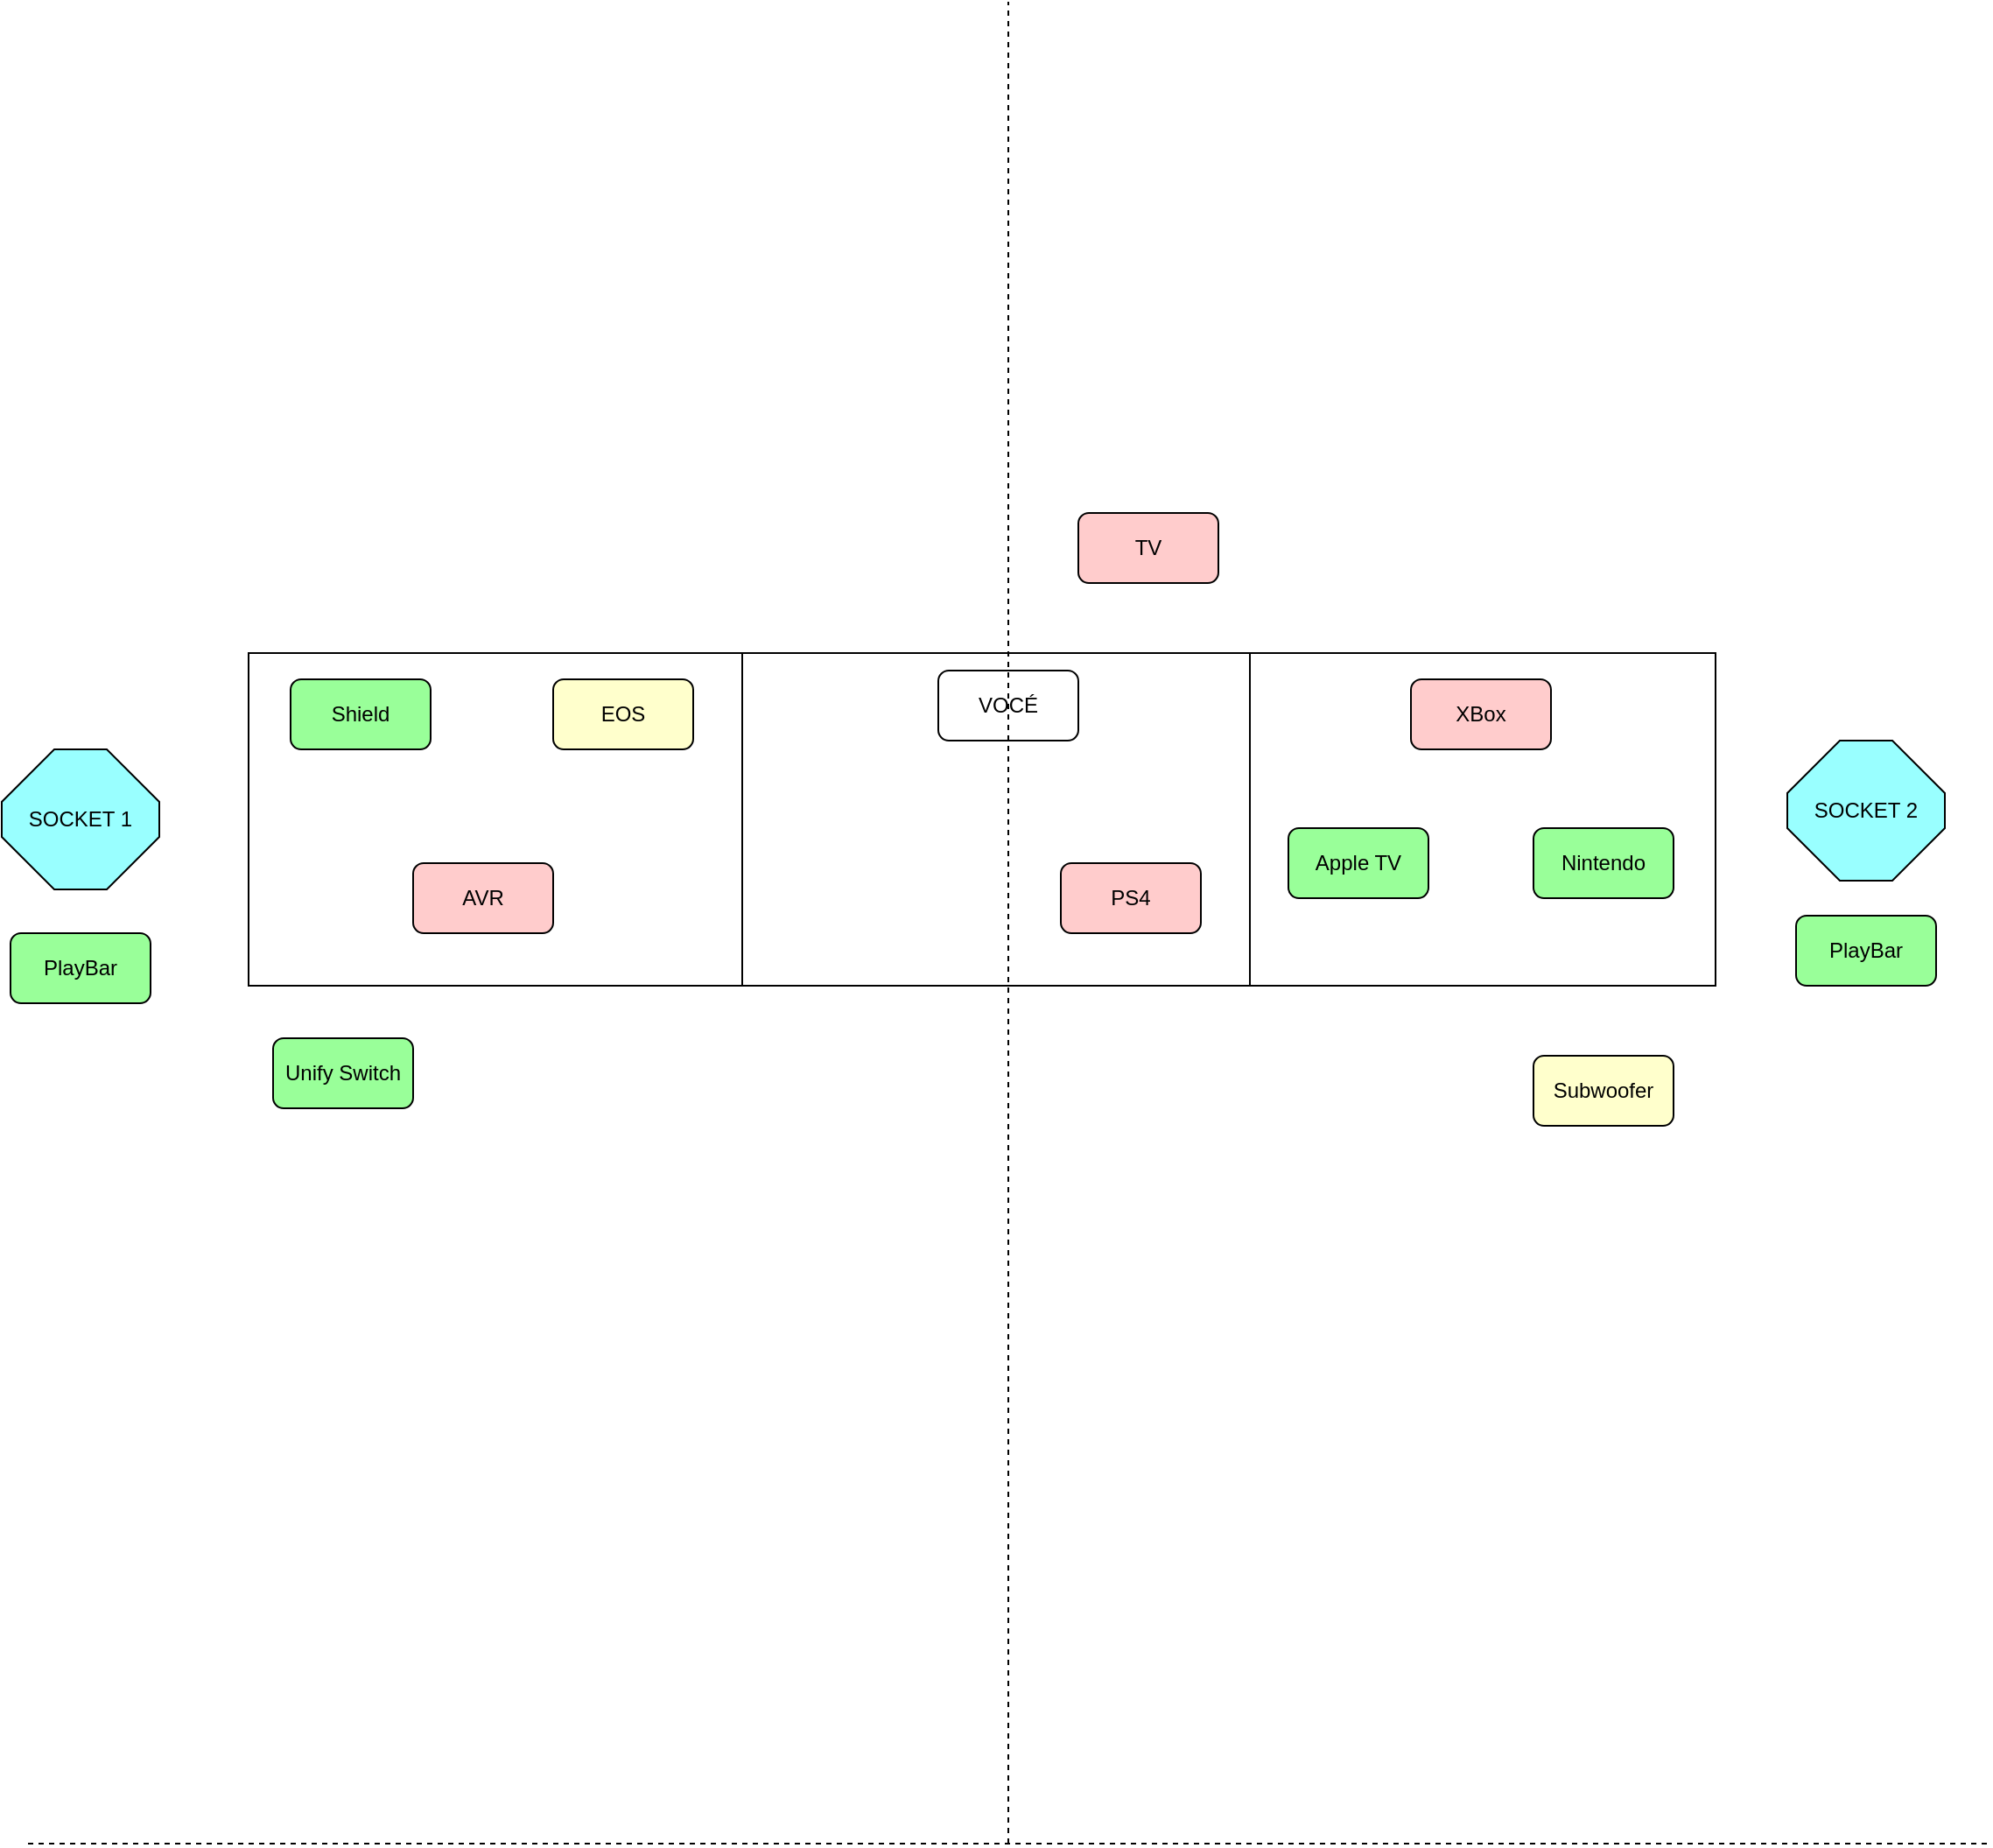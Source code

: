 <mxfile version="15.8.7" type="github">
  <diagram id="5ni_OW-WD-d_FD99dz9C" name="Page-1">
    <mxGraphModel dx="1718" dy="1754" grid="1" gridSize="10" guides="1" tooltips="1" connect="1" arrows="1" fold="1" page="1" pageScale="1" pageWidth="1169" pageHeight="827" math="0" shadow="0">
      <root>
        <mxCell id="0" />
        <mxCell id="1" parent="0" />
        <mxCell id="jDzC-xaB0_VsGPWmhapP-2" value="" style="rounded=0;whiteSpace=wrap;html=1;" parent="1" vertex="1">
          <mxGeometry x="166" y="80" width="838" height="190" as="geometry" />
        </mxCell>
        <mxCell id="jDzC-xaB0_VsGPWmhapP-14" value="PS4" style="rounded=1;whiteSpace=wrap;html=1;fillColor=#FFCCCC;" parent="1" vertex="1">
          <mxGeometry x="630" y="200" width="80" height="40" as="geometry" />
        </mxCell>
        <mxCell id="jDzC-xaB0_VsGPWmhapP-16" value="EOS" style="rounded=1;whiteSpace=wrap;html=1;fillColor=#FFFFCC;" parent="1" vertex="1">
          <mxGeometry x="340" y="95" width="80" height="40" as="geometry" />
        </mxCell>
        <mxCell id="jDzC-xaB0_VsGPWmhapP-18" value="Shield" style="rounded=1;whiteSpace=wrap;html=1;fillColor=#99FF99;" parent="1" vertex="1">
          <mxGeometry x="190" y="95" width="80" height="40" as="geometry" />
        </mxCell>
        <mxCell id="jDzC-xaB0_VsGPWmhapP-19" value="Apple TV" style="rounded=1;whiteSpace=wrap;html=1;fillColor=#99FF99;" parent="1" vertex="1">
          <mxGeometry x="760" y="180" width="80" height="40" as="geometry" />
        </mxCell>
        <mxCell id="jDzC-xaB0_VsGPWmhapP-20" value="Nintendo" style="rounded=1;whiteSpace=wrap;html=1;fillColor=#99FF99;" parent="1" vertex="1">
          <mxGeometry x="900" y="180" width="80" height="40" as="geometry" />
        </mxCell>
        <mxCell id="jDzC-xaB0_VsGPWmhapP-21" value="VOCÉ" style="rounded=1;whiteSpace=wrap;html=1;" parent="1" vertex="1">
          <mxGeometry x="560" y="90" width="80" height="40" as="geometry" />
        </mxCell>
        <mxCell id="jDzC-xaB0_VsGPWmhapP-22" value="AVR" style="rounded=1;whiteSpace=wrap;html=1;fillColor=#FFCCCC;" parent="1" vertex="1">
          <mxGeometry x="260" y="200" width="80" height="40" as="geometry" />
        </mxCell>
        <mxCell id="jDzC-xaB0_VsGPWmhapP-24" value="PlayBar" style="rounded=1;whiteSpace=wrap;html=1;fillColor=#99FF99;" parent="1" vertex="1">
          <mxGeometry x="30" y="240" width="80" height="40" as="geometry" />
        </mxCell>
        <mxCell id="jDzC-xaB0_VsGPWmhapP-25" value="PlayBar" style="rounded=1;whiteSpace=wrap;html=1;fillColor=#99FF99;" parent="1" vertex="1">
          <mxGeometry x="1050" y="230" width="80" height="40" as="geometry" />
        </mxCell>
        <mxCell id="jDzC-xaB0_VsGPWmhapP-26" value="Subwoofer" style="rounded=1;whiteSpace=wrap;html=1;fillColor=#FFFFCC;" parent="1" vertex="1">
          <mxGeometry x="900" y="310" width="80" height="40" as="geometry" />
        </mxCell>
        <mxCell id="jDzC-xaB0_VsGPWmhapP-27" value="TV" style="rounded=1;whiteSpace=wrap;html=1;fillColor=#FFCCCC;" parent="1" vertex="1">
          <mxGeometry x="640" width="80" height="40" as="geometry" />
        </mxCell>
        <mxCell id="jDzC-xaB0_VsGPWmhapP-28" value="SOCKET 1" style="whiteSpace=wrap;html=1;shape=mxgraph.basic.octagon2;align=center;verticalAlign=middle;dx=15;fillColor=#99FFFF;" parent="1" vertex="1">
          <mxGeometry x="25" y="135" width="90" height="80" as="geometry" />
        </mxCell>
        <mxCell id="jDzC-xaB0_VsGPWmhapP-29" value="&lt;div&gt;SOCKET 2&lt;/div&gt;" style="whiteSpace=wrap;html=1;shape=mxgraph.basic.octagon2;align=center;verticalAlign=middle;dx=15;fillColor=#99FFFF;" parent="1" vertex="1">
          <mxGeometry x="1045" y="130" width="90" height="80" as="geometry" />
        </mxCell>
        <mxCell id="r4hnLLNbTrT63BCs1FQV-3" value="" style="endArrow=none;html=1;rounded=0;entryX=0.25;entryY=0;entryDx=0;entryDy=0;exitX=0.25;exitY=1;exitDx=0;exitDy=0;" parent="1" edge="1">
          <mxGeometry width="50" height="50" relative="1" as="geometry">
            <mxPoint x="448.0" y="270" as="sourcePoint" />
            <mxPoint x="448.0" y="80.0" as="targetPoint" />
            <Array as="points">
              <mxPoint x="448" y="180" />
              <mxPoint x="448" y="120" />
            </Array>
          </mxGeometry>
        </mxCell>
        <mxCell id="r4hnLLNbTrT63BCs1FQV-4" value="" style="endArrow=none;html=1;rounded=0;entryX=0.25;entryY=0;entryDx=0;entryDy=0;exitX=0.25;exitY=1;exitDx=0;exitDy=0;" parent="1" edge="1">
          <mxGeometry width="50" height="50" relative="1" as="geometry">
            <mxPoint x="738.0" y="270" as="sourcePoint" />
            <mxPoint x="738.0" y="80.0" as="targetPoint" />
          </mxGeometry>
        </mxCell>
        <mxCell id="6raU7LtjrPw2abUVD0Fi-1" value="" style="endArrow=none;dashed=1;html=1;rounded=0;" parent="1" edge="1">
          <mxGeometry width="50" height="50" relative="1" as="geometry">
            <mxPoint x="40" y="760" as="sourcePoint" />
            <mxPoint x="1160" y="760" as="targetPoint" />
          </mxGeometry>
        </mxCell>
        <mxCell id="jDzC-xaB0_VsGPWmhapP-7" value="XBox" style="rounded=1;whiteSpace=wrap;html=1;fillColor=#FFCCCC;" parent="1" vertex="1">
          <mxGeometry x="830" y="95" width="80" height="40" as="geometry" />
        </mxCell>
        <mxCell id="6raU7LtjrPw2abUVD0Fi-4" value="Unify Switch" style="rounded=1;whiteSpace=wrap;html=1;fillColor=#99FF99;" parent="1" vertex="1">
          <mxGeometry x="180" y="300" width="80" height="40" as="geometry" />
        </mxCell>
        <mxCell id="6raU7LtjrPw2abUVD0Fi-5" value="" style="endArrow=none;dashed=1;html=1;rounded=0;" parent="1" edge="1">
          <mxGeometry width="50" height="50" relative="1" as="geometry">
            <mxPoint x="600" y="760" as="sourcePoint" />
            <mxPoint x="600" y="-292" as="targetPoint" />
          </mxGeometry>
        </mxCell>
      </root>
    </mxGraphModel>
  </diagram>
</mxfile>
